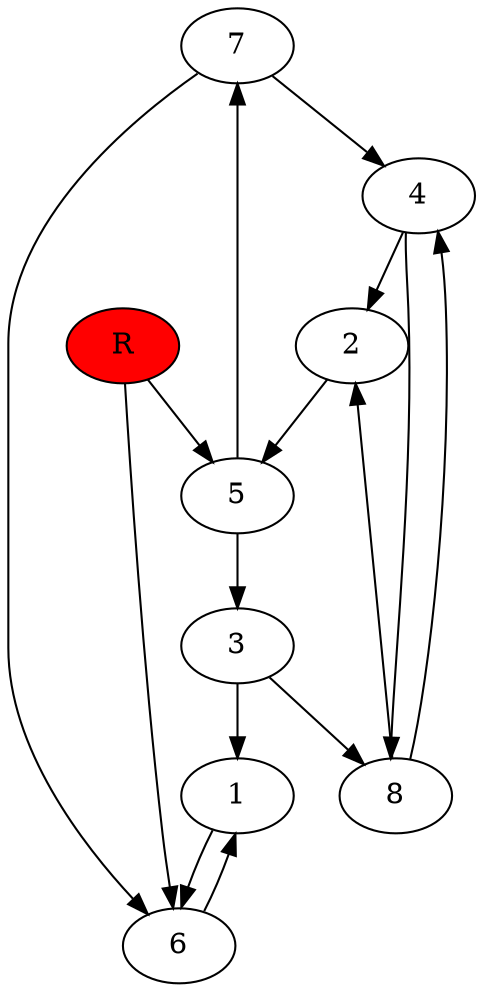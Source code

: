 digraph prb27287 {
	1
	2
	3
	4
	5
	6
	7
	8
	R [fillcolor="#ff0000" style=filled]
	1 -> 6
	2 -> 5
	3 -> 1
	3 -> 8
	4 -> 2
	4 -> 8
	5 -> 3
	5 -> 7
	6 -> 1
	7 -> 4
	7 -> 6
	8 -> 2
	8 -> 4
	R -> 5
	R -> 6
}
